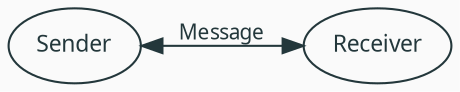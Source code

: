 digraph finite_state_machine {
    graph [bgcolor="#fafafa"];
    rankdir=LR;
    size="8,5"
    node [shape=ellipse, color="#23373b", fontcolor="#23373b", fontname="Fira Sans light", fontsize="11pt"];
    edge [color="#23373b", fontcolor="#23373b", fontname="Fira Sans light", fontsize="10pt"];
    // Orange: #ec811b Blue: #23373b Grey: #e6e6e6
    Sender -> Receiver [label="Message"; dir="both"];
}
